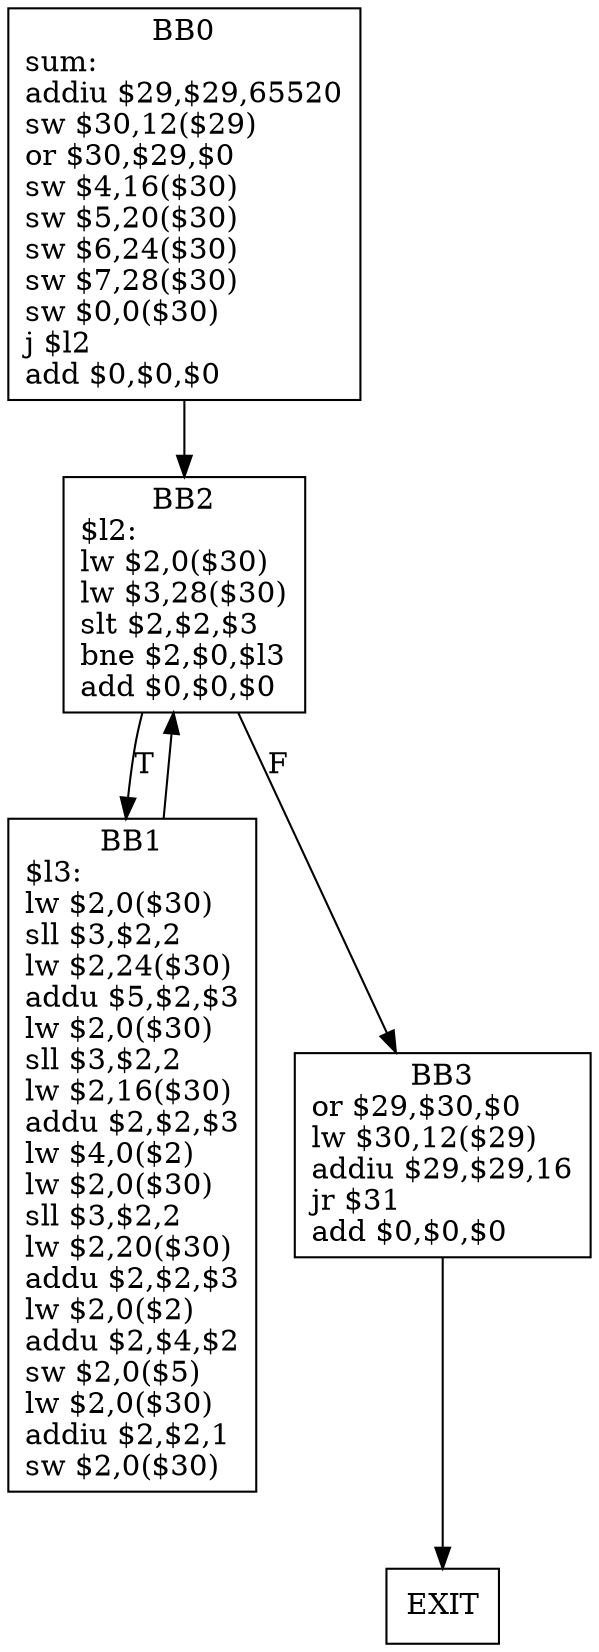 digraph G1 {
node [shape = box];
BB0 [label = "BB0\nsum:\laddiu $29,$29,65520\lsw $30,12($29)\lor $30,$29,$0\lsw $4,16($30)\lsw $5,20($30)\lsw $6,24($30)\lsw $7,28($30)\lsw $0,0($30)\lj $l2\ladd $0,$0,$0\l"] ;
BB0 -> BB2 [style = filled, label = ""];
BB2 [label = "BB2\n$l2:\llw $2,0($30)\llw $3,28($30)\lslt $2,$2,$3\lbne $2,$0,$l3\ladd $0,$0,$0\l"] ;
BB2 -> BB1 [style = filled, label = "T"];
BB2 -> BB3[style = filled, label = "F"];
BB1 [label = "BB1\n$l3:\llw $2,0($30)\lsll $3,$2,2\llw $2,24($30)\laddu $5,$2,$3\llw $2,0($30)\lsll $3,$2,2\llw $2,16($30)\laddu $2,$2,$3\llw $4,0($2)\llw $2,0($30)\lsll $3,$2,2\llw $2,20($30)\laddu $2,$2,$3\llw $2,0($2)\laddu $2,$4,$2\lsw $2,0($5)\llw $2,0($30)\laddiu $2,$2,1\lsw $2,0($30)\l"] ;
BB1 -> BB2 [style = filled, label = ""];
BB3 [label = "BB3\nor $29,$30,$0\llw $30,12($29)\laddiu $29,$29,16\ljr $31\ladd $0,$0,$0\l"] ;
BB3 -> EXIT  [style = filled, label = ""];
}
